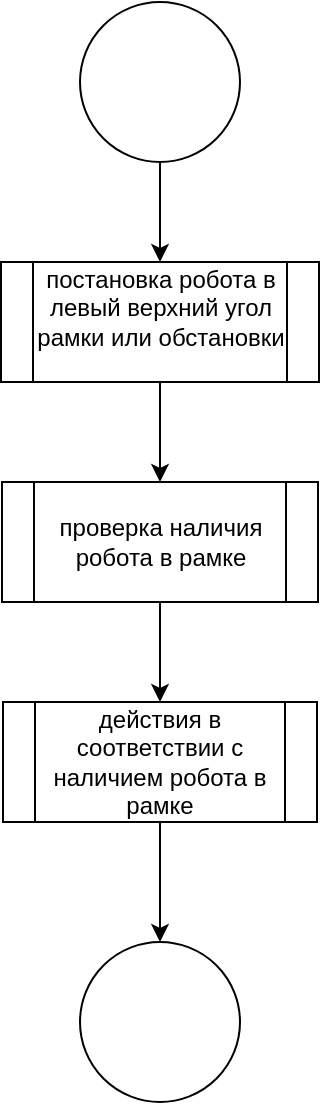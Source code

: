 <mxfile version="13.9.9" type="device" pages="15"><diagram id="gUl2JQi54Go0ra2F-l7r" name="Общая структура программы"><mxGraphModel dx="383" dy="678" grid="1" gridSize="10" guides="1" tooltips="1" connect="1" arrows="1" fold="1" page="1" pageScale="1" pageWidth="827" pageHeight="1169" math="0" shadow="0"><root><mxCell id="0"/><mxCell id="1" parent="0"/><mxCell id="TxU7d1Lt9wnFJmStC8h7-6" value="" style="edgeStyle=orthogonalEdgeStyle;rounded=0;orthogonalLoop=1;jettySize=auto;html=1;" edge="1" parent="1" source="TxU7d1Lt9wnFJmStC8h7-1" target="TxU7d1Lt9wnFJmStC8h7-2"><mxGeometry relative="1" as="geometry"/></mxCell><mxCell id="TxU7d1Lt9wnFJmStC8h7-1" value="" style="ellipse;whiteSpace=wrap;html=1;aspect=fixed;" vertex="1" parent="1"><mxGeometry x="374" y="10" width="80" height="80" as="geometry"/></mxCell><mxCell id="TxU7d1Lt9wnFJmStC8h7-7" value="" style="edgeStyle=orthogonalEdgeStyle;rounded=0;orthogonalLoop=1;jettySize=auto;html=1;" edge="1" parent="1" source="TxU7d1Lt9wnFJmStC8h7-2" target="TxU7d1Lt9wnFJmStC8h7-3"><mxGeometry relative="1" as="geometry"/></mxCell><UserObject label="&lt;div&gt;постановка робота в левый верхний угол рамки или обстановки&lt;/div&gt;&lt;div&gt;&lt;br&gt;&lt;/div&gt;" link="data:page/id,5A0lbpp5UsaPt2PA6MTe" id="TxU7d1Lt9wnFJmStC8h7-2"><mxCell style="shape=process;whiteSpace=wrap;html=1;backgroundOutline=1;" vertex="1" parent="1"><mxGeometry x="334.5" y="140" width="159" height="60" as="geometry"/></mxCell></UserObject><mxCell id="TxU7d1Lt9wnFJmStC8h7-8" value="" style="edgeStyle=orthogonalEdgeStyle;rounded=0;orthogonalLoop=1;jettySize=auto;html=1;" edge="1" parent="1" source="TxU7d1Lt9wnFJmStC8h7-3" target="TxU7d1Lt9wnFJmStC8h7-4"><mxGeometry relative="1" as="geometry"/></mxCell><UserObject label="проверка наличия робота в рамке" link="data:page/id,6WFWftLHCmBdSfoELmkD" id="TxU7d1Lt9wnFJmStC8h7-3"><mxCell style="shape=process;whiteSpace=wrap;html=1;backgroundOutline=1;" vertex="1" parent="1"><mxGeometry x="335" y="250" width="158" height="60" as="geometry"/></mxCell></UserObject><mxCell id="TxU7d1Lt9wnFJmStC8h7-9" value="" style="edgeStyle=orthogonalEdgeStyle;rounded=0;orthogonalLoop=1;jettySize=auto;html=1;" edge="1" parent="1" source="TxU7d1Lt9wnFJmStC8h7-4" target="TxU7d1Lt9wnFJmStC8h7-5"><mxGeometry relative="1" as="geometry"/></mxCell><UserObject label="действия в соответствии с наличием робота в рамке" link="data:page/id,h6Wws0NF3JYFls_rm4t-" id="TxU7d1Lt9wnFJmStC8h7-4"><mxCell style="shape=process;whiteSpace=wrap;html=1;backgroundOutline=1;" vertex="1" parent="1"><mxGeometry x="335.5" y="360" width="157" height="60" as="geometry"/></mxCell></UserObject><mxCell id="TxU7d1Lt9wnFJmStC8h7-5" value="" style="ellipse;whiteSpace=wrap;html=1;aspect=fixed;" vertex="1" parent="1"><mxGeometry x="374" y="480" width="80" height="80" as="geometry"/></mxCell></root></mxGraphModel></diagram><diagram id="5A0lbpp5UsaPt2PA6MTe" name="постановка робота в левый верхний угол рамки или обстановки"><mxGraphModel dx="541" dy="956" grid="1" gridSize="10" guides="1" tooltips="1" connect="1" arrows="1" fold="1" page="1" pageScale="1" pageWidth="827" pageHeight="1169" math="0" shadow="0"><root><mxCell id="P8VzPvM75llZdX5yHBcz-0"/><mxCell id="P8VzPvM75llZdX5yHBcz-1" parent="P8VzPvM75llZdX5yHBcz-0"/><mxCell id="kRGPMGe6-lYeQd-Xbkqu-5" value="" style="edgeStyle=orthogonalEdgeStyle;rounded=0;orthogonalLoop=1;jettySize=auto;html=1;" edge="1" parent="P8VzPvM75llZdX5yHBcz-1" source="kRGPMGe6-lYeQd-Xbkqu-0" target="kRGPMGe6-lYeQd-Xbkqu-1"><mxGeometry relative="1" as="geometry"/></mxCell><mxCell id="kRGPMGe6-lYeQd-Xbkqu-0" value="" style="ellipse;whiteSpace=wrap;html=1;aspect=fixed;" vertex="1" parent="P8VzPvM75llZdX5yHBcz-1"><mxGeometry x="374" y="30" width="80" height="80" as="geometry"/></mxCell><mxCell id="kRGPMGe6-lYeQd-Xbkqu-6" value="" style="edgeStyle=orthogonalEdgeStyle;rounded=0;orthogonalLoop=1;jettySize=auto;html=1;" edge="1" parent="P8VzPvM75llZdX5yHBcz-1" source="kRGPMGe6-lYeQd-Xbkqu-1" target="kRGPMGe6-lYeQd-Xbkqu-2"><mxGeometry relative="1" as="geometry"/></mxCell><mxCell id="kRGPMGe6-lYeQd-Xbkqu-1" value="дойти_до_стены(&quot;влево&quot;)" style="shape=process;whiteSpace=wrap;html=1;backgroundOutline=1;" vertex="1" parent="P8VzPvM75llZdX5yHBcz-1"><mxGeometry x="311" y="150" width="206" height="60" as="geometry"/></mxCell><mxCell id="kRGPMGe6-lYeQd-Xbkqu-7" value="" style="edgeStyle=orthogonalEdgeStyle;rounded=0;orthogonalLoop=1;jettySize=auto;html=1;" edge="1" parent="P8VzPvM75llZdX5yHBcz-1" source="kRGPMGe6-lYeQd-Xbkqu-2" target="kRGPMGe6-lYeQd-Xbkqu-3"><mxGeometry relative="1" as="geometry"/></mxCell><mxCell id="kRGPMGe6-lYeQd-Xbkqu-2" value="дойти_до_стены(&quot;вверх&quot;)" style="shape=process;whiteSpace=wrap;html=1;backgroundOutline=1;" vertex="1" parent="P8VzPvM75llZdX5yHBcz-1"><mxGeometry x="311" y="250" width="206" height="60" as="geometry"/></mxCell><mxCell id="kRGPMGe6-lYeQd-Xbkqu-8" value="" style="edgeStyle=orthogonalEdgeStyle;rounded=0;orthogonalLoop=1;jettySize=auto;html=1;" edge="1" parent="P8VzPvM75llZdX5yHBcz-1" source="kRGPMGe6-lYeQd-Xbkqu-3" target="kRGPMGe6-lYeQd-Xbkqu-4"><mxGeometry relative="1" as="geometry"/></mxCell><mxCell id="kRGPMGe6-lYeQd-Xbkqu-3" value="дойти_до_стены(&quot;влево&quot;)" style="shape=process;whiteSpace=wrap;html=1;backgroundOutline=1;" vertex="1" parent="P8VzPvM75llZdX5yHBcz-1"><mxGeometry x="311" y="340" width="206" height="60" as="geometry"/></mxCell><mxCell id="kRGPMGe6-lYeQd-Xbkqu-4" value="" style="ellipse;whiteSpace=wrap;html=1;aspect=fixed;" vertex="1" parent="P8VzPvM75llZdX5yHBcz-1"><mxGeometry x="374" y="440" width="80" height="80" as="geometry"/></mxCell></root></mxGraphModel></diagram><diagram id="6WFWftLHCmBdSfoELmkD" name="проверка наличия робота в рамке"><mxGraphModel dx="460" dy="813" grid="1" gridSize="10" guides="1" tooltips="1" connect="1" arrows="1" fold="1" page="1" pageScale="1" pageWidth="827" pageHeight="1169" math="0" shadow="0"><root><mxCell id="h_kgdw5C8IaxPrDmVTAw-0"/><mxCell id="h_kgdw5C8IaxPrDmVTAw-1" parent="h_kgdw5C8IaxPrDmVTAw-0"/><mxCell id="h_kgdw5C8IaxPrDmVTAw-12" value="" style="edgeStyle=orthogonalEdgeStyle;rounded=0;orthogonalLoop=1;jettySize=auto;html=1;" edge="1" parent="h_kgdw5C8IaxPrDmVTAw-1" source="h_kgdw5C8IaxPrDmVTAw-2" target="h_kgdw5C8IaxPrDmVTAw-3"><mxGeometry relative="1" as="geometry"/></mxCell><mxCell id="h_kgdw5C8IaxPrDmVTAw-2" value="" style="ellipse;whiteSpace=wrap;html=1;aspect=fixed;" vertex="1" parent="h_kgdw5C8IaxPrDmVTAw-1"><mxGeometry x="374" y="20" width="80" height="80" as="geometry"/></mxCell><mxCell id="h_kgdw5C8IaxPrDmVTAw-13" value="" style="edgeStyle=orthogonalEdgeStyle;rounded=0;orthogonalLoop=1;jettySize=auto;html=1;" edge="1" parent="h_kgdw5C8IaxPrDmVTAw-1" source="h_kgdw5C8IaxPrDmVTAw-3" target="h_kgdw5C8IaxPrDmVTAw-6"><mxGeometry relative="1" as="geometry"/></mxCell><UserObject label="перемещаемся вправо, пока справа свободно и сверху свободно" link="data:page/id,iDJzeuCUTDX20mLu1Csx" id="h_kgdw5C8IaxPrDmVTAw-3"><mxCell style="shape=process;whiteSpace=wrap;html=1;backgroundOutline=1;" vertex="1" parent="h_kgdw5C8IaxPrDmVTAw-1"><mxGeometry x="346" y="140" width="136" height="60" as="geometry"/></mxCell></UserObject><mxCell id="h_kgdw5C8IaxPrDmVTAw-17" value="" style="edgeStyle=orthogonalEdgeStyle;rounded=0;orthogonalLoop=1;jettySize=auto;html=1;" edge="1" parent="h_kgdw5C8IaxPrDmVTAw-1" source="h_kgdw5C8IaxPrDmVTAw-5" target="h_kgdw5C8IaxPrDmVTAw-9"><mxGeometry relative="1" as="geometry"/></mxCell><UserObject label="перемещаемся влево, пока слева нет стены" link="data:page/id,w3J0XMekw8WIrx1_3FYY" id="h_kgdw5C8IaxPrDmVTAw-5"><mxCell style="shape=process;whiteSpace=wrap;html=1;backgroundOutline=1;" vertex="1" parent="h_kgdw5C8IaxPrDmVTAw-1"><mxGeometry x="354" y="510" width="120" height="60" as="geometry"/></mxCell></UserObject><mxCell id="h_kgdw5C8IaxPrDmVTAw-10" style="edgeStyle=orthogonalEdgeStyle;rounded=0;orthogonalLoop=1;jettySize=auto;html=1;exitX=1;exitY=0.5;exitDx=0;exitDy=0;entryX=0.5;entryY=0;entryDx=0;entryDy=0;" edge="1" parent="h_kgdw5C8IaxPrDmVTAw-1" source="h_kgdw5C8IaxPrDmVTAw-6" target="h_kgdw5C8IaxPrDmVTAw-7"><mxGeometry relative="1" as="geometry"/></mxCell><mxCell id="h_kgdw5C8IaxPrDmVTAw-11" style="edgeStyle=orthogonalEdgeStyle;rounded=0;orthogonalLoop=1;jettySize=auto;html=1;exitX=0;exitY=0.5;exitDx=0;exitDy=0;entryX=0.5;entryY=0;entryDx=0;entryDy=0;" edge="1" parent="h_kgdw5C8IaxPrDmVTAw-1" source="h_kgdw5C8IaxPrDmVTAw-6" target="h_kgdw5C8IaxPrDmVTAw-8"><mxGeometry relative="1" as="geometry"/></mxCell><mxCell id="h_kgdw5C8IaxPrDmVTAw-6" value="сверху свободно" style="rhombus;whiteSpace=wrap;html=1;" vertex="1" parent="h_kgdw5C8IaxPrDmVTAw-1"><mxGeometry x="374" y="260" width="80" height="80" as="geometry"/></mxCell><mxCell id="h_kgdw5C8IaxPrDmVTAw-14" style="edgeStyle=orthogonalEdgeStyle;rounded=0;orthogonalLoop=1;jettySize=auto;html=1;exitX=0.5;exitY=1;exitDx=0;exitDy=0;entryX=0.5;entryY=0;entryDx=0;entryDy=0;" edge="1" parent="h_kgdw5C8IaxPrDmVTAw-1" source="h_kgdw5C8IaxPrDmVTAw-7" target="h_kgdw5C8IaxPrDmVTAw-5"><mxGeometry relative="1" as="geometry"/></mxCell><mxCell id="h_kgdw5C8IaxPrDmVTAw-7" value="робот_в_рамке := 1" style="rounded=0;whiteSpace=wrap;html=1;" vertex="1" parent="h_kgdw5C8IaxPrDmVTAw-1"><mxGeometry x="490" y="380" width="120" height="60" as="geometry"/></mxCell><mxCell id="h_kgdw5C8IaxPrDmVTAw-16" style="edgeStyle=orthogonalEdgeStyle;rounded=0;orthogonalLoop=1;jettySize=auto;html=1;exitX=0.5;exitY=1;exitDx=0;exitDy=0;entryX=0.5;entryY=0;entryDx=0;entryDy=0;" edge="1" parent="h_kgdw5C8IaxPrDmVTAw-1" source="h_kgdw5C8IaxPrDmVTAw-8" target="h_kgdw5C8IaxPrDmVTAw-5"><mxGeometry relative="1" as="geometry"/></mxCell><mxCell id="h_kgdw5C8IaxPrDmVTAw-8" value="робот_в_рамке := 0" style="rounded=0;whiteSpace=wrap;html=1;" vertex="1" parent="h_kgdw5C8IaxPrDmVTAw-1"><mxGeometry x="220" y="380" width="120" height="60" as="geometry"/></mxCell><mxCell id="h_kgdw5C8IaxPrDmVTAw-9" value="" style="ellipse;whiteSpace=wrap;html=1;aspect=fixed;" vertex="1" parent="h_kgdw5C8IaxPrDmVTAw-1"><mxGeometry x="374" y="640" width="80" height="80" as="geometry"/></mxCell></root></mxGraphModel></diagram><diagram id="iDJzeuCUTDX20mLu1Csx" name="перемещаемся вправо, пока справа свободно и сверху свободно"><mxGraphModel dx="920" dy="1626" grid="1" gridSize="10" guides="1" tooltips="1" connect="1" arrows="1" fold="1" page="1" pageScale="1" pageWidth="827" pageHeight="1169" math="0" shadow="0"><root><mxCell id="9Ut2fGwO7RaqUdWFJrFk-0"/><mxCell id="9Ut2fGwO7RaqUdWFJrFk-1" parent="9Ut2fGwO7RaqUdWFJrFk-0"/><mxCell id="sY3QmhoCgCq9Y7B3Q9BB-3" value="" style="edgeStyle=orthogonalEdgeStyle;rounded=0;orthogonalLoop=1;jettySize=auto;html=1;" edge="1" parent="9Ut2fGwO7RaqUdWFJrFk-1" source="sY3QmhoCgCq9Y7B3Q9BB-0" target="sY3QmhoCgCq9Y7B3Q9BB-1"><mxGeometry relative="1" as="geometry"/></mxCell><mxCell id="sY3QmhoCgCq9Y7B3Q9BB-0" value="" style="ellipse;whiteSpace=wrap;html=1;aspect=fixed;" vertex="1" parent="9Ut2fGwO7RaqUdWFJrFk-1"><mxGeometry x="374" y="10" width="80" height="80" as="geometry"/></mxCell><mxCell id="sY3QmhoCgCq9Y7B3Q9BB-4" value="" style="edgeStyle=orthogonalEdgeStyle;rounded=0;orthogonalLoop=1;jettySize=auto;html=1;" edge="1" parent="9Ut2fGwO7RaqUdWFJrFk-1" source="sY3QmhoCgCq9Y7B3Q9BB-1" target="sY3QmhoCgCq9Y7B3Q9BB-2"><mxGeometry relative="1" as="geometry"/></mxCell><mxCell id="sY3QmhoCgCq9Y7B3Q9BB-7" style="edgeStyle=orthogonalEdgeStyle;rounded=0;orthogonalLoop=1;jettySize=auto;html=1;exitX=1;exitY=0.5;exitDx=0;exitDy=0;entryX=0.5;entryY=0;entryDx=0;entryDy=0;" edge="1" parent="9Ut2fGwO7RaqUdWFJrFk-1" source="sY3QmhoCgCq9Y7B3Q9BB-1" target="sY3QmhoCgCq9Y7B3Q9BB-6"><mxGeometry relative="1" as="geometry"><Array as="points"><mxPoint x="566" y="165"/><mxPoint x="566" y="360"/><mxPoint x="414" y="360"/></Array></mxGeometry></mxCell><mxCell id="sY3QmhoCgCq9Y7B3Q9BB-1" value="пока справа свободно и сверху стена" style="rhombus;whiteSpace=wrap;html=1;" vertex="1" parent="9Ut2fGwO7RaqUdWFJrFk-1"><mxGeometry x="282" y="120" width="264" height="90" as="geometry"/></mxCell><mxCell id="sY3QmhoCgCq9Y7B3Q9BB-5" style="edgeStyle=orthogonalEdgeStyle;rounded=0;orthogonalLoop=1;jettySize=auto;html=1;exitX=0;exitY=0.5;exitDx=0;exitDy=0;entryX=0;entryY=0.5;entryDx=0;entryDy=0;" edge="1" parent="9Ut2fGwO7RaqUdWFJrFk-1" source="sY3QmhoCgCq9Y7B3Q9BB-2" target="sY3QmhoCgCq9Y7B3Q9BB-1"><mxGeometry relative="1" as="geometry"/></mxCell><mxCell id="sY3QmhoCgCq9Y7B3Q9BB-2" value="вправо" style="rounded=0;whiteSpace=wrap;html=1;" vertex="1" parent="9Ut2fGwO7RaqUdWFJrFk-1"><mxGeometry x="354" y="270" width="120" height="60" as="geometry"/></mxCell><mxCell id="sY3QmhoCgCq9Y7B3Q9BB-6" value="" style="ellipse;whiteSpace=wrap;html=1;aspect=fixed;" vertex="1" parent="9Ut2fGwO7RaqUdWFJrFk-1"><mxGeometry x="374" y="430" width="80" height="80" as="geometry"/></mxCell></root></mxGraphModel></diagram><diagram id="w3J0XMekw8WIrx1_3FYY" name="перемещаемся влево, пока слева нет стены"><mxGraphModel dx="767" dy="1355" grid="1" gridSize="10" guides="1" tooltips="1" connect="1" arrows="1" fold="1" page="1" pageScale="1" pageWidth="827" pageHeight="1169" math="0" shadow="0"><root><mxCell id="Lyt-iA6fYNmN82fvgVGB-0"/><mxCell id="Lyt-iA6fYNmN82fvgVGB-1" parent="Lyt-iA6fYNmN82fvgVGB-0"/><mxCell id="lNSpBzmvPoha6FSYbLKN-0" value="" style="edgeStyle=orthogonalEdgeStyle;rounded=0;orthogonalLoop=1;jettySize=auto;html=1;" edge="1" parent="Lyt-iA6fYNmN82fvgVGB-1" source="lNSpBzmvPoha6FSYbLKN-1" target="lNSpBzmvPoha6FSYbLKN-4"><mxGeometry relative="1" as="geometry"/></mxCell><mxCell id="lNSpBzmvPoha6FSYbLKN-1" value="" style="ellipse;whiteSpace=wrap;html=1;aspect=fixed;" vertex="1" parent="Lyt-iA6fYNmN82fvgVGB-1"><mxGeometry x="374" y="10" width="80" height="80" as="geometry"/></mxCell><mxCell id="lNSpBzmvPoha6FSYbLKN-2" value="" style="edgeStyle=orthogonalEdgeStyle;rounded=0;orthogonalLoop=1;jettySize=auto;html=1;" edge="1" parent="Lyt-iA6fYNmN82fvgVGB-1" source="lNSpBzmvPoha6FSYbLKN-4" target="lNSpBzmvPoha6FSYbLKN-6"><mxGeometry relative="1" as="geometry"/></mxCell><mxCell id="lNSpBzmvPoha6FSYbLKN-3" style="edgeStyle=orthogonalEdgeStyle;rounded=0;orthogonalLoop=1;jettySize=auto;html=1;exitX=1;exitY=0.5;exitDx=0;exitDy=0;entryX=0.5;entryY=0;entryDx=0;entryDy=0;" edge="1" parent="Lyt-iA6fYNmN82fvgVGB-1" source="lNSpBzmvPoha6FSYbLKN-4" target="lNSpBzmvPoha6FSYbLKN-7"><mxGeometry relative="1" as="geometry"><Array as="points"><mxPoint x="566" y="165"/><mxPoint x="566" y="360"/><mxPoint x="414" y="360"/></Array></mxGeometry></mxCell><mxCell id="lNSpBzmvPoha6FSYbLKN-4" value="пока не стена_рядом(&quot;влево&quot;)" style="rhombus;whiteSpace=wrap;html=1;" vertex="1" parent="Lyt-iA6fYNmN82fvgVGB-1"><mxGeometry x="282" y="120" width="264" height="90" as="geometry"/></mxCell><mxCell id="lNSpBzmvPoha6FSYbLKN-5" style="edgeStyle=orthogonalEdgeStyle;rounded=0;orthogonalLoop=1;jettySize=auto;html=1;exitX=0;exitY=0.5;exitDx=0;exitDy=0;entryX=0;entryY=0.5;entryDx=0;entryDy=0;" edge="1" parent="Lyt-iA6fYNmN82fvgVGB-1" source="lNSpBzmvPoha6FSYbLKN-6" target="lNSpBzmvPoha6FSYbLKN-4"><mxGeometry relative="1" as="geometry"/></mxCell><mxCell id="lNSpBzmvPoha6FSYbLKN-6" value="влево" style="rounded=0;whiteSpace=wrap;html=1;" vertex="1" parent="Lyt-iA6fYNmN82fvgVGB-1"><mxGeometry x="354" y="270" width="120" height="60" as="geometry"/></mxCell><mxCell id="lNSpBzmvPoha6FSYbLKN-7" value="" style="ellipse;whiteSpace=wrap;html=1;aspect=fixed;" vertex="1" parent="Lyt-iA6fYNmN82fvgVGB-1"><mxGeometry x="374" y="430" width="80" height="80" as="geometry"/></mxCell></root></mxGraphModel></diagram><diagram id="h6Wws0NF3JYFls_rm4t-" name="действия в соответствии с наличием робота в рамке"><mxGraphModel dx="767" dy="1355" grid="1" gridSize="10" guides="1" tooltips="1" connect="1" arrows="1" fold="1" page="1" pageScale="1" pageWidth="827" pageHeight="1169" math="0" shadow="0"><root><mxCell id="SE_vxNMppdtX1EPZh8ps-0"/><mxCell id="SE_vxNMppdtX1EPZh8ps-1" parent="SE_vxNMppdtX1EPZh8ps-0"/><mxCell id="azKd9G0UjKhyevJDYBNj-6" value="" style="edgeStyle=orthogonalEdgeStyle;rounded=0;orthogonalLoop=1;jettySize=auto;html=1;" edge="1" parent="SE_vxNMppdtX1EPZh8ps-1" source="azKd9G0UjKhyevJDYBNj-0" target="azKd9G0UjKhyevJDYBNj-1"><mxGeometry relative="1" as="geometry"/></mxCell><mxCell id="azKd9G0UjKhyevJDYBNj-0" value="" style="ellipse;whiteSpace=wrap;html=1;aspect=fixed;" vertex="1" parent="SE_vxNMppdtX1EPZh8ps-1"><mxGeometry x="374" y="20" width="80" height="80" as="geometry"/></mxCell><mxCell id="azKd9G0UjKhyevJDYBNj-7" style="edgeStyle=orthogonalEdgeStyle;rounded=0;orthogonalLoop=1;jettySize=auto;html=1;exitX=1;exitY=0.5;exitDx=0;exitDy=0;entryX=0.5;entryY=0;entryDx=0;entryDy=0;" edge="1" parent="SE_vxNMppdtX1EPZh8ps-1" source="azKd9G0UjKhyevJDYBNj-1" target="azKd9G0UjKhyevJDYBNj-2"><mxGeometry relative="1" as="geometry"/></mxCell><mxCell id="azKd9G0UjKhyevJDYBNj-8" style="edgeStyle=orthogonalEdgeStyle;rounded=0;orthogonalLoop=1;jettySize=auto;html=1;exitX=0;exitY=0.5;exitDx=0;exitDy=0;entryX=0.5;entryY=0;entryDx=0;entryDy=0;" edge="1" parent="SE_vxNMppdtX1EPZh8ps-1" source="azKd9G0UjKhyevJDYBNj-1" target="azKd9G0UjKhyevJDYBNj-3"><mxGeometry relative="1" as="geometry"/></mxCell><mxCell id="azKd9G0UjKhyevJDYBNj-1" value="робот_в_рамке = 1" style="rhombus;whiteSpace=wrap;html=1;" vertex="1" parent="SE_vxNMppdtX1EPZh8ps-1"><mxGeometry x="291" y="160" width="246" height="80" as="geometry"/></mxCell><mxCell id="azKd9G0UjKhyevJDYBNj-11" style="edgeStyle=orthogonalEdgeStyle;rounded=0;orthogonalLoop=1;jettySize=auto;html=1;exitX=0.5;exitY=1;exitDx=0;exitDy=0;entryX=0.5;entryY=0;entryDx=0;entryDy=0;" edge="1" parent="SE_vxNMppdtX1EPZh8ps-1" source="azKd9G0UjKhyevJDYBNj-2" target="azKd9G0UjKhyevJDYBNj-5"><mxGeometry relative="1" as="geometry"><mxPoint x="520" y="580" as="targetPoint"/><Array as="points"><mxPoint x="597" y="550"/><mxPoint x="414" y="550"/></Array></mxGeometry></mxCell><UserObject label="закраска" link="data:page/id,dhtTPpK3MCnK4Pl8CvA1" id="azKd9G0UjKhyevJDYBNj-2"><mxCell style="shape=process;whiteSpace=wrap;html=1;backgroundOutline=1;" vertex="1" parent="SE_vxNMppdtX1EPZh8ps-1"><mxGeometry x="537" y="320" width="120" height="60" as="geometry"/></mxCell></UserObject><mxCell id="azKd9G0UjKhyevJDYBNj-9" value="" style="edgeStyle=orthogonalEdgeStyle;rounded=0;orthogonalLoop=1;jettySize=auto;html=1;" edge="1" parent="SE_vxNMppdtX1EPZh8ps-1" source="azKd9G0UjKhyevJDYBNj-3" target="azKd9G0UjKhyevJDYBNj-4"><mxGeometry relative="1" as="geometry"/></mxCell><mxCell id="azKd9G0UjKhyevJDYBNj-3" value="поиск рамки" style="shape=process;whiteSpace=wrap;html=1;backgroundOutline=1;" vertex="1" parent="SE_vxNMppdtX1EPZh8ps-1"><mxGeometry x="171" y="320" width="120" height="60" as="geometry"/></mxCell><mxCell id="azKd9G0UjKhyevJDYBNj-10" style="edgeStyle=orthogonalEdgeStyle;rounded=0;orthogonalLoop=1;jettySize=auto;html=1;exitX=0.5;exitY=1;exitDx=0;exitDy=0;entryX=0.5;entryY=0;entryDx=0;entryDy=0;" edge="1" parent="SE_vxNMppdtX1EPZh8ps-1" source="azKd9G0UjKhyevJDYBNj-4" target="azKd9G0UjKhyevJDYBNj-5"><mxGeometry relative="1" as="geometry"><Array as="points"><mxPoint x="231" y="550"/><mxPoint x="414" y="550"/></Array></mxGeometry></mxCell><UserObject label="закраска" link="data:page/id,dhtTPpK3MCnK4Pl8CvA1" id="azKd9G0UjKhyevJDYBNj-4"><mxCell style="shape=process;whiteSpace=wrap;html=1;backgroundOutline=1;" vertex="1" parent="SE_vxNMppdtX1EPZh8ps-1"><mxGeometry x="171" y="450" width="120" height="60" as="geometry"/></mxCell></UserObject><mxCell id="azKd9G0UjKhyevJDYBNj-5" value="" style="ellipse;whiteSpace=wrap;html=1;aspect=fixed;" vertex="1" parent="SE_vxNMppdtX1EPZh8ps-1"><mxGeometry x="374" y="600" width="80" height="80" as="geometry"/></mxCell></root></mxGraphModel></diagram><diagram id="dhtTPpK3MCnK4Pl8CvA1" name="закраска"><mxGraphModel dx="460" dy="813" grid="1" gridSize="10" guides="1" tooltips="1" connect="1" arrows="1" fold="1" page="1" pageScale="1" pageWidth="827" pageHeight="1169" math="0" shadow="0"><root><mxCell id="s6ouQDyqpQNX5OnuFAGl-0"/><mxCell id="s6ouQDyqpQNX5OnuFAGl-1" parent="s6ouQDyqpQNX5OnuFAGl-0"/><mxCell id="s6ouQDyqpQNX5OnuFAGl-12" value="" style="edgeStyle=orthogonalEdgeStyle;rounded=0;orthogonalLoop=1;jettySize=auto;html=1;" edge="1" parent="s6ouQDyqpQNX5OnuFAGl-1" source="s6ouQDyqpQNX5OnuFAGl-2" target="s6ouQDyqpQNX5OnuFAGl-3"><mxGeometry relative="1" as="geometry"/></mxCell><mxCell id="s6ouQDyqpQNX5OnuFAGl-2" value="" style="ellipse;whiteSpace=wrap;html=1;aspect=fixed;" vertex="1" parent="s6ouQDyqpQNX5OnuFAGl-1"><mxGeometry x="374" y="40" width="80" height="80" as="geometry"/></mxCell><mxCell id="s6ouQDyqpQNX5OnuFAGl-13" value="" style="edgeStyle=orthogonalEdgeStyle;rounded=0;orthogonalLoop=1;jettySize=auto;html=1;" edge="1" parent="s6ouQDyqpQNX5OnuFAGl-1" source="s6ouQDyqpQNX5OnuFAGl-3" target="s6ouQDyqpQNX5OnuFAGl-4"><mxGeometry relative="1" as="geometry"/></mxCell><UserObject label="действия, пока сверху стена" link="data:page/id,Bcin071-cxr4Efd7MkgF" id="s6ouQDyqpQNX5OnuFAGl-3"><mxCell style="shape=process;whiteSpace=wrap;html=1;backgroundOutline=1;" vertex="1" parent="s6ouQDyqpQNX5OnuFAGl-1"><mxGeometry x="354" y="180" width="120" height="60" as="geometry"/></mxCell></UserObject><mxCell id="s6ouQDyqpQNX5OnuFAGl-14" value="" style="edgeStyle=orthogonalEdgeStyle;rounded=0;orthogonalLoop=1;jettySize=auto;html=1;" edge="1" parent="s6ouQDyqpQNX5OnuFAGl-1" source="s6ouQDyqpQNX5OnuFAGl-4" target="s6ouQDyqpQNX5OnuFAGl-5"><mxGeometry relative="1" as="geometry"/></mxCell><mxCell id="s6ouQDyqpQNX5OnuFAGl-4" value="вправо" style="rounded=0;whiteSpace=wrap;html=1;" vertex="1" parent="s6ouQDyqpQNX5OnuFAGl-1"><mxGeometry x="354" y="300" width="120" height="60" as="geometry"/></mxCell><mxCell id="s6ouQDyqpQNX5OnuFAGl-15" value="" style="edgeStyle=orthogonalEdgeStyle;rounded=0;orthogonalLoop=1;jettySize=auto;html=1;" edge="1" parent="s6ouQDyqpQNX5OnuFAGl-1" source="s6ouQDyqpQNX5OnuFAGl-5" target="s6ouQDyqpQNX5OnuFAGl-6"><mxGeometry relative="1" as="geometry"/></mxCell><mxCell id="s6ouQDyqpQNX5OnuFAGl-5" value="закрасить_до_стены(&quot;вправо&quot;)" style="shape=process;whiteSpace=wrap;html=1;backgroundOutline=1;" vertex="1" parent="s6ouQDyqpQNX5OnuFAGl-1"><mxGeometry x="296" y="410" width="236" height="60" as="geometry"/></mxCell><mxCell id="s6ouQDyqpQNX5OnuFAGl-17" style="edgeStyle=orthogonalEdgeStyle;rounded=0;orthogonalLoop=1;jettySize=auto;html=1;exitX=0.5;exitY=1;exitDx=0;exitDy=0;entryX=0.5;entryY=0;entryDx=0;entryDy=0;" edge="1" parent="s6ouQDyqpQNX5OnuFAGl-1" source="s6ouQDyqpQNX5OnuFAGl-6" target="s6ouQDyqpQNX5OnuFAGl-7"><mxGeometry relative="1" as="geometry"/></mxCell><mxCell id="s6ouQDyqpQNX5OnuFAGl-6" value="закрасить_до_стены(&quot;вниз&quot;)" style="shape=process;whiteSpace=wrap;html=1;backgroundOutline=1;" vertex="1" parent="s6ouQDyqpQNX5OnuFAGl-1"><mxGeometry x="296" y="525" width="236" height="60" as="geometry"/></mxCell><mxCell id="s6ouQDyqpQNX5OnuFAGl-23" style="edgeStyle=orthogonalEdgeStyle;rounded=0;orthogonalLoop=1;jettySize=auto;html=1;exitX=0.5;exitY=1;exitDx=0;exitDy=0;entryX=0.5;entryY=0;entryDx=0;entryDy=0;" edge="1" parent="s6ouQDyqpQNX5OnuFAGl-1" source="s6ouQDyqpQNX5OnuFAGl-7" target="s6ouQDyqpQNX5OnuFAGl-8"><mxGeometry relative="1" as="geometry"/></mxCell><mxCell id="s6ouQDyqpQNX5OnuFAGl-7" value="закрасить_до_стены(&quot;влево&quot;)" style="shape=process;whiteSpace=wrap;html=1;backgroundOutline=1;" vertex="1" parent="s6ouQDyqpQNX5OnuFAGl-1"><mxGeometry x="296" y="630" width="236" height="60" as="geometry"/></mxCell><mxCell id="s6ouQDyqpQNX5OnuFAGl-24" style="edgeStyle=orthogonalEdgeStyle;rounded=0;orthogonalLoop=1;jettySize=auto;html=1;exitX=0.5;exitY=1;exitDx=0;exitDy=0;entryX=0.5;entryY=0;entryDx=0;entryDy=0;" edge="1" parent="s6ouQDyqpQNX5OnuFAGl-1" source="s6ouQDyqpQNX5OnuFAGl-8" target="s6ouQDyqpQNX5OnuFAGl-9"><mxGeometry relative="1" as="geometry"/></mxCell><mxCell id="s6ouQDyqpQNX5OnuFAGl-8" value="закрасить_до_стены(&quot;вверх&quot;)" style="shape=process;whiteSpace=wrap;html=1;backgroundOutline=1;" vertex="1" parent="s6ouQDyqpQNX5OnuFAGl-1"><mxGeometry x="296" y="730" width="236" height="60" as="geometry"/></mxCell><mxCell id="s6ouQDyqpQNX5OnuFAGl-25" style="edgeStyle=orthogonalEdgeStyle;rounded=0;orthogonalLoop=1;jettySize=auto;html=1;exitX=0.5;exitY=1;exitDx=0;exitDy=0;entryX=0.5;entryY=0;entryDx=0;entryDy=0;" edge="1" parent="s6ouQDyqpQNX5OnuFAGl-1" source="s6ouQDyqpQNX5OnuFAGl-9" target="s6ouQDyqpQNX5OnuFAGl-10"><mxGeometry relative="1" as="geometry"/></mxCell><mxCell id="s6ouQDyqpQNX5OnuFAGl-9" value="вниз" style="rounded=0;whiteSpace=wrap;html=1;" vertex="1" parent="s6ouQDyqpQNX5OnuFAGl-1"><mxGeometry x="354" y="840" width="120" height="60" as="geometry"/></mxCell><mxCell id="s6ouQDyqpQNX5OnuFAGl-26" style="edgeStyle=orthogonalEdgeStyle;rounded=0;orthogonalLoop=1;jettySize=auto;html=1;exitX=0.5;exitY=1;exitDx=0;exitDy=0;entryX=0.5;entryY=0;entryDx=0;entryDy=0;" edge="1" parent="s6ouQDyqpQNX5OnuFAGl-1" source="s6ouQDyqpQNX5OnuFAGl-10" target="s6ouQDyqpQNX5OnuFAGl-11"><mxGeometry relative="1" as="geometry"/></mxCell><mxCell id="s6ouQDyqpQNX5OnuFAGl-10" value="выход" style="rounded=0;whiteSpace=wrap;html=1;" vertex="1" parent="s6ouQDyqpQNX5OnuFAGl-1"><mxGeometry x="354" y="950" width="120" height="60" as="geometry"/></mxCell><mxCell id="s6ouQDyqpQNX5OnuFAGl-11" value="" style="ellipse;whiteSpace=wrap;html=1;aspect=fixed;" vertex="1" parent="s6ouQDyqpQNX5OnuFAGl-1"><mxGeometry x="374" y="1060" width="80" height="80" as="geometry"/></mxCell></root></mxGraphModel></diagram><diagram id="Bcin071-cxr4Efd7MkgF" name="действия, пока сверху стена"><mxGraphModel dx="920" dy="1626" grid="1" gridSize="10" guides="1" tooltips="1" connect="1" arrows="1" fold="1" page="1" pageScale="1" pageWidth="827" pageHeight="1169" math="0" shadow="0"><root><mxCell id="a7pZFG-png53Xf3arsOd-0"/><mxCell id="a7pZFG-png53Xf3arsOd-1" parent="a7pZFG-png53Xf3arsOd-0"/><mxCell id="rd1YntSW6cRtKBF9jb12-0" value="" style="edgeStyle=orthogonalEdgeStyle;rounded=0;orthogonalLoop=1;jettySize=auto;html=1;" edge="1" parent="a7pZFG-png53Xf3arsOd-1" source="rd1YntSW6cRtKBF9jb12-1" target="rd1YntSW6cRtKBF9jb12-4"><mxGeometry relative="1" as="geometry"/></mxCell><mxCell id="rd1YntSW6cRtKBF9jb12-1" value="" style="ellipse;whiteSpace=wrap;html=1;aspect=fixed;" vertex="1" parent="a7pZFG-png53Xf3arsOd-1"><mxGeometry x="374" y="10" width="80" height="80" as="geometry"/></mxCell><mxCell id="rd1YntSW6cRtKBF9jb12-2" value="" style="edgeStyle=orthogonalEdgeStyle;rounded=0;orthogonalLoop=1;jettySize=auto;html=1;" edge="1" parent="a7pZFG-png53Xf3arsOd-1" source="rd1YntSW6cRtKBF9jb12-4" target="rd1YntSW6cRtKBF9jb12-6"><mxGeometry relative="1" as="geometry"/></mxCell><mxCell id="rd1YntSW6cRtKBF9jb12-3" style="edgeStyle=orthogonalEdgeStyle;rounded=0;orthogonalLoop=1;jettySize=auto;html=1;exitX=1;exitY=0.5;exitDx=0;exitDy=0;entryX=0.5;entryY=0;entryDx=0;entryDy=0;" edge="1" parent="a7pZFG-png53Xf3arsOd-1" source="rd1YntSW6cRtKBF9jb12-4" target="rd1YntSW6cRtKBF9jb12-7"><mxGeometry relative="1" as="geometry"><Array as="points"><mxPoint x="566" y="165"/><mxPoint x="566" y="470"/><mxPoint x="414" y="470"/></Array></mxGeometry></mxCell><mxCell id="rd1YntSW6cRtKBF9jb12-4" value="пока стена_рядом(&quot;вверх&quot;)" style="rhombus;whiteSpace=wrap;html=1;" vertex="1" parent="a7pZFG-png53Xf3arsOd-1"><mxGeometry x="282" y="120" width="264" height="90" as="geometry"/></mxCell><mxCell id="rd1YntSW6cRtKBF9jb12-9" value="" style="edgeStyle=orthogonalEdgeStyle;rounded=0;orthogonalLoop=1;jettySize=auto;html=1;" edge="1" parent="a7pZFG-png53Xf3arsOd-1" source="rd1YntSW6cRtKBF9jb12-6" target="rd1YntSW6cRtKBF9jb12-8"><mxGeometry relative="1" as="geometry"/></mxCell><mxCell id="rd1YntSW6cRtKBF9jb12-6" value="закрасить" style="rounded=0;whiteSpace=wrap;html=1;" vertex="1" parent="a7pZFG-png53Xf3arsOd-1"><mxGeometry x="354" y="270" width="120" height="60" as="geometry"/></mxCell><mxCell id="rd1YntSW6cRtKBF9jb12-7" value="" style="ellipse;whiteSpace=wrap;html=1;aspect=fixed;" vertex="1" parent="a7pZFG-png53Xf3arsOd-1"><mxGeometry x="374" y="545" width="80" height="80" as="geometry"/></mxCell><mxCell id="rd1YntSW6cRtKBF9jb12-10" style="edgeStyle=orthogonalEdgeStyle;rounded=0;orthogonalLoop=1;jettySize=auto;html=1;exitX=0;exitY=0.5;exitDx=0;exitDy=0;entryX=0;entryY=0.5;entryDx=0;entryDy=0;" edge="1" parent="a7pZFG-png53Xf3arsOd-1" source="rd1YntSW6cRtKBF9jb12-8" target="rd1YntSW6cRtKBF9jb12-4"><mxGeometry relative="1" as="geometry"/></mxCell><mxCell id="rd1YntSW6cRtKBF9jb12-8" value="вправо" style="rounded=0;whiteSpace=wrap;html=1;" vertex="1" parent="a7pZFG-png53Xf3arsOd-1"><mxGeometry x="354" y="370" width="120" height="60" as="geometry"/></mxCell></root></mxGraphModel></diagram><diagram id="eRb0h2ybGjXqJNjtEYej" name="поиск рамки"><mxGraphModel dx="541" dy="956" grid="1" gridSize="10" guides="1" tooltips="1" connect="1" arrows="1" fold="1" page="1" pageScale="1" pageWidth="827" pageHeight="1169" math="0" shadow="0"><root><mxCell id="g85kOsSstUV65omTLFDj-0"/><mxCell id="g85kOsSstUV65omTLFDj-1" parent="g85kOsSstUV65omTLFDj-0"/><mxCell id="g85kOsSstUV65omTLFDj-6" style="edgeStyle=orthogonalEdgeStyle;rounded=0;orthogonalLoop=1;jettySize=auto;html=1;exitX=0.5;exitY=1;exitDx=0;exitDy=0;entryX=0.5;entryY=0;entryDx=0;entryDy=0;" edge="1" parent="g85kOsSstUV65omTLFDj-1" source="g85kOsSstUV65omTLFDj-2" target="g85kOsSstUV65omTLFDj-3"><mxGeometry relative="1" as="geometry"/></mxCell><mxCell id="g85kOsSstUV65omTLFDj-2" value="" style="ellipse;whiteSpace=wrap;html=1;aspect=fixed;" vertex="1" parent="g85kOsSstUV65omTLFDj-1"><mxGeometry x="374" y="20" width="80" height="80" as="geometry"/></mxCell><mxCell id="g85kOsSstUV65omTLFDj-7" style="edgeStyle=orthogonalEdgeStyle;rounded=0;orthogonalLoop=1;jettySize=auto;html=1;exitX=0.5;exitY=1;exitDx=0;exitDy=0;entryX=0.5;entryY=0;entryDx=0;entryDy=0;" edge="1" parent="g85kOsSstUV65omTLFDj-1" source="g85kOsSstUV65omTLFDj-3" target="g85kOsSstUV65omTLFDj-4"><mxGeometry relative="1" as="geometry"/></mxCell><mxCell id="g85kOsSstUV65omTLFDj-3" value="а := 1" style="rounded=0;whiteSpace=wrap;html=1;" vertex="1" parent="g85kOsSstUV65omTLFDj-1"><mxGeometry x="354" y="130" width="120" height="60" as="geometry"/></mxCell><mxCell id="g85kOsSstUV65omTLFDj-8" style="edgeStyle=orthogonalEdgeStyle;rounded=0;orthogonalLoop=1;jettySize=auto;html=1;exitX=0.5;exitY=1;exitDx=0;exitDy=0;entryX=0.5;entryY=0;entryDx=0;entryDy=0;" edge="1" parent="g85kOsSstUV65omTLFDj-1" source="g85kOsSstUV65omTLFDj-4" target="g85kOsSstUV65omTLFDj-5"><mxGeometry relative="1" as="geometry"/></mxCell><mxCell id="g85kOsSstUV65omTLFDj-4" value="рамка_есть := 0" style="rounded=0;whiteSpace=wrap;html=1;" vertex="1" parent="g85kOsSstUV65omTLFDj-1"><mxGeometry x="354" y="220" width="120" height="60" as="geometry"/></mxCell><mxCell id="Oz93epKDUmpEnQPxlKjs-2" value="" style="edgeStyle=orthogonalEdgeStyle;rounded=0;orthogonalLoop=1;jettySize=auto;html=1;" edge="1" parent="g85kOsSstUV65omTLFDj-1" source="g85kOsSstUV65omTLFDj-5" target="Oz93epKDUmpEnQPxlKjs-0"><mxGeometry relative="1" as="geometry"/></mxCell><mxCell id="g85kOsSstUV65omTLFDj-5" value="ширина_обстановки := 15" style="rounded=0;whiteSpace=wrap;html=1;" vertex="1" parent="g85kOsSstUV65omTLFDj-1"><mxGeometry x="354" y="320" width="120" height="60" as="geometry"/></mxCell><mxCell id="Oz93epKDUmpEnQPxlKjs-3" value="" style="edgeStyle=orthogonalEdgeStyle;rounded=0;orthogonalLoop=1;jettySize=auto;html=1;" edge="1" parent="g85kOsSstUV65omTLFDj-1" source="Oz93epKDUmpEnQPxlKjs-0" target="Oz93epKDUmpEnQPxlKjs-1"><mxGeometry relative="1" as="geometry"/></mxCell><UserObject label="пока рамка_есть = 0" link="data:page/id,K_KPqvSbL7J4kfl0o1fm" id="Oz93epKDUmpEnQPxlKjs-0"><mxCell style="shape=process;whiteSpace=wrap;html=1;backgroundOutline=1;" vertex="1" parent="g85kOsSstUV65omTLFDj-1"><mxGeometry x="354" y="430" width="120" height="60" as="geometry"/></mxCell></UserObject><mxCell id="Oz93epKDUmpEnQPxlKjs-1" value="" style="ellipse;whiteSpace=wrap;html=1;aspect=fixed;" vertex="1" parent="g85kOsSstUV65omTLFDj-1"><mxGeometry x="374" y="545" width="80" height="80" as="geometry"/></mxCell></root></mxGraphModel></diagram><diagram id="K_KPqvSbL7J4kfl0o1fm" name="пока рамка_есть = 0"><mxGraphModel dx="541" dy="956" grid="1" gridSize="10" guides="1" tooltips="1" connect="1" arrows="1" fold="1" page="1" pageScale="1" pageWidth="827" pageHeight="1169" math="0" shadow="0"><root><mxCell id="ZDTfd4t6khwj3nMd0NRt-0"/><mxCell id="ZDTfd4t6khwj3nMd0NRt-1" parent="ZDTfd4t6khwj3nMd0NRt-0"/><mxCell id="ZDTfd4t6khwj3nMd0NRt-8" value="" style="edgeStyle=orthogonalEdgeStyle;rounded=0;orthogonalLoop=1;jettySize=auto;html=1;" edge="1" parent="ZDTfd4t6khwj3nMd0NRt-1" source="ZDTfd4t6khwj3nMd0NRt-2" target="ZDTfd4t6khwj3nMd0NRt-3"><mxGeometry relative="1" as="geometry"/></mxCell><mxCell id="ZDTfd4t6khwj3nMd0NRt-2" value="" style="ellipse;whiteSpace=wrap;html=1;aspect=fixed;" vertex="1" parent="ZDTfd4t6khwj3nMd0NRt-1"><mxGeometry x="374" y="20" width="80" height="80" as="geometry"/></mxCell><mxCell id="ZDTfd4t6khwj3nMd0NRt-9" value="" style="edgeStyle=orthogonalEdgeStyle;rounded=0;orthogonalLoop=1;jettySize=auto;html=1;" edge="1" parent="ZDTfd4t6khwj3nMd0NRt-1" source="ZDTfd4t6khwj3nMd0NRt-3" target="ZDTfd4t6khwj3nMd0NRt-5"><mxGeometry relative="1" as="geometry"/></mxCell><mxCell id="ZDTfd4t6khwj3nMd0NRt-14" style="edgeStyle=orthogonalEdgeStyle;rounded=0;orthogonalLoop=1;jettySize=auto;html=1;exitX=1;exitY=0.5;exitDx=0;exitDy=0;" edge="1" parent="ZDTfd4t6khwj3nMd0NRt-1" source="ZDTfd4t6khwj3nMd0NRt-3" target="ZDTfd4t6khwj3nMd0NRt-13"><mxGeometry relative="1" as="geometry"><Array as="points"><mxPoint x="542" y="190"/><mxPoint x="542" y="570"/><mxPoint x="413" y="570"/></Array></mxGeometry></mxCell><mxCell id="ZDTfd4t6khwj3nMd0NRt-3" value="пока рамка_есть = 0" style="rhombus;whiteSpace=wrap;html=1;" vertex="1" parent="ZDTfd4t6khwj3nMd0NRt-1"><mxGeometry x="306" y="150" width="216" height="80" as="geometry"/></mxCell><mxCell id="ZDTfd4t6khwj3nMd0NRt-10" value="" style="edgeStyle=orthogonalEdgeStyle;rounded=0;orthogonalLoop=1;jettySize=auto;html=1;" edge="1" parent="ZDTfd4t6khwj3nMd0NRt-1" source="ZDTfd4t6khwj3nMd0NRt-5" target="ZDTfd4t6khwj3nMd0NRt-6"><mxGeometry relative="1" as="geometry"/></mxCell><UserObject label="пока справа свободно" link="data:page/id,Bvy_fkdlwmvsR38pmRj7" id="ZDTfd4t6khwj3nMd0NRt-5"><mxCell style="shape=process;whiteSpace=wrap;html=1;backgroundOutline=1;" vertex="1" parent="ZDTfd4t6khwj3nMd0NRt-1"><mxGeometry x="314" y="280" width="200" height="60" as="geometry"/></mxCell></UserObject><mxCell id="ZDTfd4t6khwj3nMd0NRt-11" value="" style="edgeStyle=orthogonalEdgeStyle;rounded=0;orthogonalLoop=1;jettySize=auto;html=1;" edge="1" parent="ZDTfd4t6khwj3nMd0NRt-1" source="ZDTfd4t6khwj3nMd0NRt-6" target="ZDTfd4t6khwj3nMd0NRt-7"><mxGeometry relative="1" as="geometry"/></mxCell><UserObject label="а = ширина_обстановки" link="data:page/id,XDdiIEFRcVklvO-SvSKm" id="ZDTfd4t6khwj3nMd0NRt-6"><mxCell style="shape=process;whiteSpace=wrap;html=1;backgroundOutline=1;" vertex="1" parent="ZDTfd4t6khwj3nMd0NRt-1"><mxGeometry x="316" y="390" width="196" height="60" as="geometry"/></mxCell></UserObject><mxCell id="ZDTfd4t6khwj3nMd0NRt-12" style="edgeStyle=orthogonalEdgeStyle;rounded=0;orthogonalLoop=1;jettySize=auto;html=1;exitX=0;exitY=0.5;exitDx=0;exitDy=0;entryX=0;entryY=0.5;entryDx=0;entryDy=0;" edge="1" parent="ZDTfd4t6khwj3nMd0NRt-1" source="ZDTfd4t6khwj3nMd0NRt-7" target="ZDTfd4t6khwj3nMd0NRt-3"><mxGeometry relative="1" as="geometry"><Array as="points"><mxPoint x="280" y="530"/><mxPoint x="280" y="190"/></Array></mxGeometry></mxCell><mxCell id="ZDTfd4t6khwj3nMd0NRt-7" value="а := 1" style="rounded=0;whiteSpace=wrap;html=1;" vertex="1" parent="ZDTfd4t6khwj3nMd0NRt-1"><mxGeometry x="354" y="500" width="120" height="60" as="geometry"/></mxCell><mxCell id="ZDTfd4t6khwj3nMd0NRt-13" value="" style="ellipse;whiteSpace=wrap;html=1;aspect=fixed;" vertex="1" parent="ZDTfd4t6khwj3nMd0NRt-1"><mxGeometry x="373" y="610" width="80" height="80" as="geometry"/></mxCell></root></mxGraphModel></diagram><diagram id="Bvy_fkdlwmvsR38pmRj7" name="пока справа свободно"><mxGraphModel dx="920" dy="1626" grid="1" gridSize="10" guides="1" tooltips="1" connect="1" arrows="1" fold="1" page="1" pageScale="1" pageWidth="827" pageHeight="1169" math="0" shadow="0"><root><mxCell id="kDuNhjQO_s4QnuwQwKkS-0"/><mxCell id="kDuNhjQO_s4QnuwQwKkS-1" parent="kDuNhjQO_s4QnuwQwKkS-0"/><mxCell id="2vTGWm3qG-pNOKhRZsWF-0" value="" style="edgeStyle=orthogonalEdgeStyle;rounded=0;orthogonalLoop=1;jettySize=auto;html=1;" edge="1" parent="kDuNhjQO_s4QnuwQwKkS-1" source="2vTGWm3qG-pNOKhRZsWF-1" target="2vTGWm3qG-pNOKhRZsWF-4"><mxGeometry relative="1" as="geometry"/></mxCell><mxCell id="2vTGWm3qG-pNOKhRZsWF-1" value="" style="ellipse;whiteSpace=wrap;html=1;aspect=fixed;" vertex="1" parent="kDuNhjQO_s4QnuwQwKkS-1"><mxGeometry x="374" y="10" width="80" height="80" as="geometry"/></mxCell><mxCell id="2vTGWm3qG-pNOKhRZsWF-2" value="" style="edgeStyle=orthogonalEdgeStyle;rounded=0;orthogonalLoop=1;jettySize=auto;html=1;" edge="1" parent="kDuNhjQO_s4QnuwQwKkS-1" source="2vTGWm3qG-pNOKhRZsWF-4" target="2vTGWm3qG-pNOKhRZsWF-6"><mxGeometry relative="1" as="geometry"/></mxCell><mxCell id="2vTGWm3qG-pNOKhRZsWF-3" style="edgeStyle=orthogonalEdgeStyle;rounded=0;orthogonalLoop=1;jettySize=auto;html=1;exitX=1;exitY=0.5;exitDx=0;exitDy=0;entryX=0.5;entryY=0;entryDx=0;entryDy=0;" edge="1" parent="kDuNhjQO_s4QnuwQwKkS-1" source="2vTGWm3qG-pNOKhRZsWF-4" target="2vTGWm3qG-pNOKhRZsWF-7"><mxGeometry relative="1" as="geometry"><Array as="points"><mxPoint x="566" y="165"/><mxPoint x="566" y="470"/><mxPoint x="414" y="470"/></Array></mxGeometry></mxCell><mxCell id="2vTGWm3qG-pNOKhRZsWF-4" value="пока справа свободно" style="rhombus;whiteSpace=wrap;html=1;" vertex="1" parent="kDuNhjQO_s4QnuwQwKkS-1"><mxGeometry x="282" y="120" width="264" height="90" as="geometry"/></mxCell><mxCell id="2vTGWm3qG-pNOKhRZsWF-5" value="" style="edgeStyle=orthogonalEdgeStyle;rounded=0;orthogonalLoop=1;jettySize=auto;html=1;" edge="1" parent="kDuNhjQO_s4QnuwQwKkS-1" source="2vTGWm3qG-pNOKhRZsWF-6" target="2vTGWm3qG-pNOKhRZsWF-9"><mxGeometry relative="1" as="geometry"/></mxCell><mxCell id="2vTGWm3qG-pNOKhRZsWF-6" value="вправо" style="rounded=0;whiteSpace=wrap;html=1;" vertex="1" parent="kDuNhjQO_s4QnuwQwKkS-1"><mxGeometry x="354" y="270" width="120" height="60" as="geometry"/></mxCell><mxCell id="2vTGWm3qG-pNOKhRZsWF-7" value="" style="ellipse;whiteSpace=wrap;html=1;aspect=fixed;" vertex="1" parent="kDuNhjQO_s4QnuwQwKkS-1"><mxGeometry x="374" y="545" width="80" height="80" as="geometry"/></mxCell><mxCell id="2vTGWm3qG-pNOKhRZsWF-8" style="edgeStyle=orthogonalEdgeStyle;rounded=0;orthogonalLoop=1;jettySize=auto;html=1;exitX=0;exitY=0.5;exitDx=0;exitDy=0;entryX=0;entryY=0.5;entryDx=0;entryDy=0;" edge="1" parent="kDuNhjQO_s4QnuwQwKkS-1" source="2vTGWm3qG-pNOKhRZsWF-9" target="2vTGWm3qG-pNOKhRZsWF-4"><mxGeometry relative="1" as="geometry"/></mxCell><mxCell id="2vTGWm3qG-pNOKhRZsWF-9" value="а := а + 1" style="rounded=0;whiteSpace=wrap;html=1;" vertex="1" parent="kDuNhjQO_s4QnuwQwKkS-1"><mxGeometry x="354" y="370" width="120" height="60" as="geometry"/></mxCell></root></mxGraphModel></diagram><diagram id="XDdiIEFRcVklvO-SvSKm" name="а = ширина_обстановки"><mxGraphModel dx="657" dy="1161" grid="1" gridSize="10" guides="1" tooltips="1" connect="1" arrows="1" fold="1" page="1" pageScale="1" pageWidth="827" pageHeight="1169" math="0" shadow="0"><root><mxCell id="45vBd78RsIndLnX3fx_J-0"/><mxCell id="45vBd78RsIndLnX3fx_J-1" parent="45vBd78RsIndLnX3fx_J-0"/><mxCell id="8tysWwjAL9S0Xtq9jq17-0" value="" style="edgeStyle=orthogonalEdgeStyle;rounded=0;orthogonalLoop=1;jettySize=auto;html=1;" edge="1" parent="45vBd78RsIndLnX3fx_J-1" source="45vBd78RsIndLnX3fx_J-2" target="45vBd78RsIndLnX3fx_J-4"><mxGeometry relative="1" as="geometry"/></mxCell><mxCell id="45vBd78RsIndLnX3fx_J-2" value="" style="ellipse;whiteSpace=wrap;html=1;aspect=fixed;" vertex="1" parent="45vBd78RsIndLnX3fx_J-1"><mxGeometry x="374" y="30" width="80" height="80" as="geometry"/></mxCell><mxCell id="45vBd78RsIndLnX3fx_J-9" style="edgeStyle=orthogonalEdgeStyle;rounded=0;orthogonalLoop=1;jettySize=auto;html=1;exitX=1;exitY=0.5;exitDx=0;exitDy=0;entryX=0.5;entryY=0;entryDx=0;entryDy=0;" edge="1" parent="45vBd78RsIndLnX3fx_J-1" source="45vBd78RsIndLnX3fx_J-4" target="45vBd78RsIndLnX3fx_J-5"><mxGeometry relative="1" as="geometry"/></mxCell><mxCell id="45vBd78RsIndLnX3fx_J-12" style="edgeStyle=orthogonalEdgeStyle;rounded=0;orthogonalLoop=1;jettySize=auto;html=1;exitX=0;exitY=0.5;exitDx=0;exitDy=0;entryX=0.5;entryY=0;entryDx=0;entryDy=0;" edge="1" parent="45vBd78RsIndLnX3fx_J-1" source="45vBd78RsIndLnX3fx_J-4" target="45vBd78RsIndLnX3fx_J-7"><mxGeometry relative="1" as="geometry"/></mxCell><mxCell id="45vBd78RsIndLnX3fx_J-4" value="&#10;&#10;&lt;span style=&quot;color: rgb(0, 0, 0); font-family: helvetica; font-size: 12px; font-style: normal; font-weight: 400; letter-spacing: normal; text-align: center; text-indent: 0px; text-transform: none; word-spacing: 0px; background-color: rgb(248, 249, 250); display: inline; float: none;&quot;&gt;а = ширина_обстановки&lt;/span&gt;&#10;&#10;" style="rhombus;whiteSpace=wrap;html=1;" vertex="1" parent="45vBd78RsIndLnX3fx_J-1"><mxGeometry x="246" y="150" width="336" height="80" as="geometry"/></mxCell><mxCell id="45vBd78RsIndLnX3fx_J-10" value="" style="edgeStyle=orthogonalEdgeStyle;rounded=0;orthogonalLoop=1;jettySize=auto;html=1;" edge="1" parent="45vBd78RsIndLnX3fx_J-1" source="45vBd78RsIndLnX3fx_J-5" target="45vBd78RsIndLnX3fx_J-6"><mxGeometry relative="1" as="geometry"/></mxCell><UserObject label="пока не стена_рядом(&quot;влево&quot;)" link="data:page/id,tJL6oBf2NmSW9DSIH2ZX" id="45vBd78RsIndLnX3fx_J-5"><mxCell style="shape=process;whiteSpace=wrap;html=1;backgroundOutline=1;" vertex="1" parent="45vBd78RsIndLnX3fx_J-1"><mxGeometry x="558" y="330" width="168" height="60" as="geometry"/></mxCell></UserObject><mxCell id="45vBd78RsIndLnX3fx_J-11" style="edgeStyle=orthogonalEdgeStyle;rounded=0;orthogonalLoop=1;jettySize=auto;html=1;exitX=0.5;exitY=1;exitDx=0;exitDy=0;entryX=0.5;entryY=0;entryDx=0;entryDy=0;" edge="1" parent="45vBd78RsIndLnX3fx_J-1" source="45vBd78RsIndLnX3fx_J-6" target="45vBd78RsIndLnX3fx_J-8"><mxGeometry relative="1" as="geometry"/></mxCell><mxCell id="45vBd78RsIndLnX3fx_J-6" value="вниз" style="rounded=0;whiteSpace=wrap;html=1;" vertex="1" parent="45vBd78RsIndLnX3fx_J-1"><mxGeometry x="556" y="460" width="172" height="60" as="geometry"/></mxCell><mxCell id="45vBd78RsIndLnX3fx_J-13" style="edgeStyle=orthogonalEdgeStyle;rounded=0;orthogonalLoop=1;jettySize=auto;html=1;exitX=0.5;exitY=1;exitDx=0;exitDy=0;entryX=0.5;entryY=0;entryDx=0;entryDy=0;" edge="1" parent="45vBd78RsIndLnX3fx_J-1" source="45vBd78RsIndLnX3fx_J-7" target="45vBd78RsIndLnX3fx_J-8"><mxGeometry relative="1" as="geometry"><Array as="points"><mxPoint x="186" y="560"/><mxPoint x="414" y="560"/></Array></mxGeometry></mxCell><mxCell id="45vBd78RsIndLnX3fx_J-7" value="рамка_есть := 1" style="rounded=0;whiteSpace=wrap;html=1;" vertex="1" parent="45vBd78RsIndLnX3fx_J-1"><mxGeometry x="126" y="330" width="120" height="60" as="geometry"/></mxCell><mxCell id="45vBd78RsIndLnX3fx_J-8" value="" style="ellipse;whiteSpace=wrap;html=1;aspect=fixed;" vertex="1" parent="45vBd78RsIndLnX3fx_J-1"><mxGeometry x="374" y="600" width="80" height="80" as="geometry"/></mxCell></root></mxGraphModel></diagram><diagram id="tJL6oBf2NmSW9DSIH2ZX" name="пока не стена_рядом(&quot;влево&quot;)"><mxGraphModel dx="657" dy="1161" grid="1" gridSize="10" guides="1" tooltips="1" connect="1" arrows="1" fold="1" page="1" pageScale="1" pageWidth="827" pageHeight="1169" math="0" shadow="0"><root><mxCell id="BcIDowW2vdIuc2Jb5M9V-0"/><mxCell id="BcIDowW2vdIuc2Jb5M9V-1" parent="BcIDowW2vdIuc2Jb5M9V-0"/><mxCell id="BcIDowW2vdIuc2Jb5M9V-5" value="" style="edgeStyle=orthogonalEdgeStyle;rounded=0;orthogonalLoop=1;jettySize=auto;html=1;" edge="1" parent="BcIDowW2vdIuc2Jb5M9V-1" source="BcIDowW2vdIuc2Jb5M9V-2" target="BcIDowW2vdIuc2Jb5M9V-3"><mxGeometry relative="1" as="geometry"/></mxCell><mxCell id="BcIDowW2vdIuc2Jb5M9V-2" value="" style="ellipse;whiteSpace=wrap;html=1;aspect=fixed;" vertex="1" parent="BcIDowW2vdIuc2Jb5M9V-1"><mxGeometry x="374" y="30" width="80" height="80" as="geometry"/></mxCell><mxCell id="BcIDowW2vdIuc2Jb5M9V-6" value="" style="edgeStyle=orthogonalEdgeStyle;rounded=0;orthogonalLoop=1;jettySize=auto;html=1;" edge="1" parent="BcIDowW2vdIuc2Jb5M9V-1" source="BcIDowW2vdIuc2Jb5M9V-3" target="BcIDowW2vdIuc2Jb5M9V-4"><mxGeometry relative="1" as="geometry"/></mxCell><mxCell id="BcIDowW2vdIuc2Jb5M9V-9" style="edgeStyle=orthogonalEdgeStyle;rounded=0;orthogonalLoop=1;jettySize=auto;html=1;exitX=1;exitY=0.5;exitDx=0;exitDy=0;entryX=0.5;entryY=0;entryDx=0;entryDy=0;" edge="1" parent="BcIDowW2vdIuc2Jb5M9V-1" source="BcIDowW2vdIuc2Jb5M9V-3" target="BcIDowW2vdIuc2Jb5M9V-8"><mxGeometry relative="1" as="geometry"><Array as="points"><mxPoint x="567" y="210"/><mxPoint x="567" y="420"/><mxPoint x="414" y="420"/></Array></mxGeometry></mxCell><mxCell id="BcIDowW2vdIuc2Jb5M9V-3" value="&#10;&#10;&lt;span style=&quot;color: rgb(0, 0, 0); font-family: helvetica; font-size: 12px; font-style: normal; font-weight: 400; letter-spacing: normal; text-align: center; text-indent: 0px; text-transform: none; word-spacing: 0px; background-color: rgb(248, 249, 250); display: inline; float: none;&quot;&gt;пока не стена_рядом(&quot;влево&quot;)&lt;/span&gt;&#10;&#10;" style="rhombus;whiteSpace=wrap;html=1;" vertex="1" parent="BcIDowW2vdIuc2Jb5M9V-1"><mxGeometry x="281" y="170" width="266" height="80" as="geometry"/></mxCell><mxCell id="BcIDowW2vdIuc2Jb5M9V-7" style="edgeStyle=orthogonalEdgeStyle;rounded=0;orthogonalLoop=1;jettySize=auto;html=1;exitX=0;exitY=0.5;exitDx=0;exitDy=0;entryX=0;entryY=0.5;entryDx=0;entryDy=0;" edge="1" parent="BcIDowW2vdIuc2Jb5M9V-1" source="BcIDowW2vdIuc2Jb5M9V-4" target="BcIDowW2vdIuc2Jb5M9V-3"><mxGeometry relative="1" as="geometry"/></mxCell><mxCell id="BcIDowW2vdIuc2Jb5M9V-4" value="влево" style="rounded=0;whiteSpace=wrap;html=1;" vertex="1" parent="BcIDowW2vdIuc2Jb5M9V-1"><mxGeometry x="354" y="340" width="120" height="60" as="geometry"/></mxCell><mxCell id="BcIDowW2vdIuc2Jb5M9V-8" value="" style="ellipse;whiteSpace=wrap;html=1;aspect=fixed;" vertex="1" parent="BcIDowW2vdIuc2Jb5M9V-1"><mxGeometry x="374" y="470" width="80" height="80" as="geometry"/></mxCell></root></mxGraphModel></diagram><diagram id="Yb0QkQJc5d41-RLIcKlt" name="постановка робота в верхний левый угол рамки"><mxGraphModel dx="541" dy="956" grid="1" gridSize="10" guides="1" tooltips="1" connect="1" arrows="1" fold="1" page="1" pageScale="1" pageWidth="827" pageHeight="1169" math="0" shadow="0"><root><mxCell id="DIZfnIwK6iS0XMXvBDCA-0"/><mxCell id="DIZfnIwK6iS0XMXvBDCA-1" parent="DIZfnIwK6iS0XMXvBDCA-0"/><mxCell id="DIZfnIwK6iS0XMXvBDCA-10" style="edgeStyle=orthogonalEdgeStyle;rounded=0;orthogonalLoop=1;jettySize=auto;html=1;exitX=0.5;exitY=1;exitDx=0;exitDy=0;entryX=0.5;entryY=0;entryDx=0;entryDy=0;" edge="1" parent="DIZfnIwK6iS0XMXvBDCA-1" source="DIZfnIwK6iS0XMXvBDCA-2" target="DIZfnIwK6iS0XMXvBDCA-3"><mxGeometry relative="1" as="geometry"/></mxCell><mxCell id="DIZfnIwK6iS0XMXvBDCA-2" value="" style="ellipse;whiteSpace=wrap;html=1;aspect=fixed;" vertex="1" parent="DIZfnIwK6iS0XMXvBDCA-1"><mxGeometry x="406.5" y="40" width="80" height="80" as="geometry"/></mxCell><mxCell id="DIZfnIwK6iS0XMXvBDCA-11" style="edgeStyle=orthogonalEdgeStyle;rounded=0;orthogonalLoop=1;jettySize=auto;html=1;exitX=0.5;exitY=1;exitDx=0;exitDy=0;entryX=0.5;entryY=0;entryDx=0;entryDy=0;" edge="1" parent="DIZfnIwK6iS0XMXvBDCA-1" source="DIZfnIwK6iS0XMXvBDCA-3" target="DIZfnIwK6iS0XMXvBDCA-4"><mxGeometry relative="1" as="geometry"/></mxCell><mxCell id="DIZfnIwK6iS0XMXvBDCA-3" value="вверх" style="rounded=0;whiteSpace=wrap;html=1;" vertex="1" parent="DIZfnIwK6iS0XMXvBDCA-1"><mxGeometry x="353" y="160" width="187" height="60" as="geometry"/></mxCell><mxCell id="DIZfnIwK6iS0XMXvBDCA-12" style="edgeStyle=orthogonalEdgeStyle;rounded=0;orthogonalLoop=1;jettySize=auto;html=1;exitX=0.5;exitY=1;exitDx=0;exitDy=0;entryX=0.5;entryY=0;entryDx=0;entryDy=0;" edge="1" parent="DIZfnIwK6iS0XMXvBDCA-1" source="DIZfnIwK6iS0XMXvBDCA-4" target="DIZfnIwK6iS0XMXvBDCA-5"><mxGeometry relative="1" as="geometry"/></mxCell><mxCell id="DIZfnIwK6iS0XMXvBDCA-4" value="вправо" style="rounded=0;whiteSpace=wrap;html=1;" vertex="1" parent="DIZfnIwK6iS0XMXvBDCA-1"><mxGeometry x="353" y="270" width="187" height="60" as="geometry"/></mxCell><mxCell id="DIZfnIwK6iS0XMXvBDCA-13" style="edgeStyle=orthogonalEdgeStyle;rounded=0;orthogonalLoop=1;jettySize=auto;html=1;exitX=0.5;exitY=1;exitDx=0;exitDy=0;entryX=0.5;entryY=0;entryDx=0;entryDy=0;" edge="1" parent="DIZfnIwK6iS0XMXvBDCA-1" source="DIZfnIwK6iS0XMXvBDCA-5" target="DIZfnIwK6iS0XMXvBDCA-6"><mxGeometry relative="1" as="geometry"/></mxCell><UserObject label="пока стена_рядом(&quot;вниз&quot;)" link="data:page/id,X8XoMuYf4VL0RjbxXt-7" id="DIZfnIwK6iS0XMXvBDCA-5"><mxCell style="shape=process;whiteSpace=wrap;html=1;backgroundOutline=1;" vertex="1" parent="DIZfnIwK6iS0XMXvBDCA-1"><mxGeometry x="353" y="390" width="187" height="60" as="geometry"/></mxCell></UserObject><mxCell id="DIZfnIwK6iS0XMXvBDCA-14" style="edgeStyle=orthogonalEdgeStyle;rounded=0;orthogonalLoop=1;jettySize=auto;html=1;entryX=0.5;entryY=0;entryDx=0;entryDy=0;" edge="1" parent="DIZfnIwK6iS0XMXvBDCA-1" source="DIZfnIwK6iS0XMXvBDCA-6" target="DIZfnIwK6iS0XMXvBDCA-7"><mxGeometry relative="1" as="geometry"><mxPoint x="420" y="610" as="targetPoint"/></mxGeometry></mxCell><mxCell id="DIZfnIwK6iS0XMXvBDCA-6" value="вниз" style="rounded=0;whiteSpace=wrap;html=1;" vertex="1" parent="DIZfnIwK6iS0XMXvBDCA-1"><mxGeometry x="353" y="510" width="187" height="60" as="geometry"/></mxCell><mxCell id="DIZfnIwK6iS0XMXvBDCA-15" style="edgeStyle=orthogonalEdgeStyle;rounded=0;orthogonalLoop=1;jettySize=auto;html=1;exitX=0.5;exitY=1;exitDx=0;exitDy=0;entryX=0.5;entryY=0;entryDx=0;entryDy=0;" edge="1" parent="DIZfnIwK6iS0XMXvBDCA-1" source="DIZfnIwK6iS0XMXvBDCA-7" target="DIZfnIwK6iS0XMXvBDCA-8"><mxGeometry relative="1" as="geometry"/></mxCell><mxCell id="DIZfnIwK6iS0XMXvBDCA-7" value="влево" style="rounded=0;whiteSpace=wrap;html=1;" vertex="1" parent="DIZfnIwK6iS0XMXvBDCA-1"><mxGeometry x="353" y="620" width="187" height="60" as="geometry"/></mxCell><mxCell id="DIZfnIwK6iS0XMXvBDCA-16" style="edgeStyle=orthogonalEdgeStyle;rounded=0;orthogonalLoop=1;jettySize=auto;html=1;exitX=0.5;exitY=1;exitDx=0;exitDy=0;entryX=0.5;entryY=0;entryDx=0;entryDy=0;" edge="1" parent="DIZfnIwK6iS0XMXvBDCA-1" source="DIZfnIwK6iS0XMXvBDCA-8" target="DIZfnIwK6iS0XMXvBDCA-9"><mxGeometry relative="1" as="geometry"/></mxCell><mxCell id="DIZfnIwK6iS0XMXvBDCA-8" value="дойти_до_стены(&quot;влево&quot;)" style="shape=process;whiteSpace=wrap;html=1;backgroundOutline=1;" vertex="1" parent="DIZfnIwK6iS0XMXvBDCA-1"><mxGeometry x="353" y="740" width="187" height="60" as="geometry"/></mxCell><mxCell id="DIZfnIwK6iS0XMXvBDCA-9" value="" style="ellipse;whiteSpace=wrap;html=1;aspect=fixed;" vertex="1" parent="DIZfnIwK6iS0XMXvBDCA-1"><mxGeometry x="406.5" y="860" width="80" height="80" as="geometry"/></mxCell></root></mxGraphModel></diagram><diagram id="X8XoMuYf4VL0RjbxXt-7" name="пока стена_рядом(&quot;вниз&quot;)"><mxGraphModel dx="657" dy="1161" grid="1" gridSize="10" guides="1" tooltips="1" connect="1" arrows="1" fold="1" page="1" pageScale="1" pageWidth="827" pageHeight="1169" math="0" shadow="0"><root><mxCell id="3Ke3zr7eAcJ7s3QVf-4y-0"/><mxCell id="3Ke3zr7eAcJ7s3QVf-4y-1" parent="3Ke3zr7eAcJ7s3QVf-4y-0"/><mxCell id="f61qaVjcLbD4AfRboW0R-0" value="" style="edgeStyle=orthogonalEdgeStyle;rounded=0;orthogonalLoop=1;jettySize=auto;html=1;" edge="1" parent="3Ke3zr7eAcJ7s3QVf-4y-1" source="f61qaVjcLbD4AfRboW0R-1" target="f61qaVjcLbD4AfRboW0R-4"><mxGeometry relative="1" as="geometry"/></mxCell><mxCell id="f61qaVjcLbD4AfRboW0R-1" value="" style="ellipse;whiteSpace=wrap;html=1;aspect=fixed;" vertex="1" parent="3Ke3zr7eAcJ7s3QVf-4y-1"><mxGeometry x="374" y="10" width="80" height="80" as="geometry"/></mxCell><mxCell id="f61qaVjcLbD4AfRboW0R-2" value="" style="edgeStyle=orthogonalEdgeStyle;rounded=0;orthogonalLoop=1;jettySize=auto;html=1;" edge="1" parent="3Ke3zr7eAcJ7s3QVf-4y-1" source="f61qaVjcLbD4AfRboW0R-4" target="f61qaVjcLbD4AfRboW0R-6"><mxGeometry relative="1" as="geometry"/></mxCell><mxCell id="f61qaVjcLbD4AfRboW0R-3" style="edgeStyle=orthogonalEdgeStyle;rounded=0;orthogonalLoop=1;jettySize=auto;html=1;exitX=1;exitY=0.5;exitDx=0;exitDy=0;entryX=0.5;entryY=0;entryDx=0;entryDy=0;" edge="1" parent="3Ke3zr7eAcJ7s3QVf-4y-1" source="f61qaVjcLbD4AfRboW0R-4" target="f61qaVjcLbD4AfRboW0R-7"><mxGeometry relative="1" as="geometry"><Array as="points"><mxPoint x="566" y="165"/><mxPoint x="566" y="360"/><mxPoint x="414" y="360"/></Array></mxGeometry></mxCell><mxCell id="f61qaVjcLbD4AfRboW0R-4" value="пока стена_рядом(&quot;вниз&quot;)" style="rhombus;whiteSpace=wrap;html=1;" vertex="1" parent="3Ke3zr7eAcJ7s3QVf-4y-1"><mxGeometry x="282" y="120" width="264" height="90" as="geometry"/></mxCell><mxCell id="f61qaVjcLbD4AfRboW0R-5" style="edgeStyle=orthogonalEdgeStyle;rounded=0;orthogonalLoop=1;jettySize=auto;html=1;exitX=0;exitY=0.5;exitDx=0;exitDy=0;entryX=0;entryY=0.5;entryDx=0;entryDy=0;" edge="1" parent="3Ke3zr7eAcJ7s3QVf-4y-1" source="f61qaVjcLbD4AfRboW0R-6" target="f61qaVjcLbD4AfRboW0R-4"><mxGeometry relative="1" as="geometry"/></mxCell><mxCell id="f61qaVjcLbD4AfRboW0R-6" value="вправо" style="rounded=0;whiteSpace=wrap;html=1;" vertex="1" parent="3Ke3zr7eAcJ7s3QVf-4y-1"><mxGeometry x="354" y="270" width="120" height="60" as="geometry"/></mxCell><mxCell id="f61qaVjcLbD4AfRboW0R-7" value="" style="ellipse;whiteSpace=wrap;html=1;aspect=fixed;" vertex="1" parent="3Ke3zr7eAcJ7s3QVf-4y-1"><mxGeometry x="374" y="430" width="80" height="80" as="geometry"/></mxCell></root></mxGraphModel></diagram></mxfile>